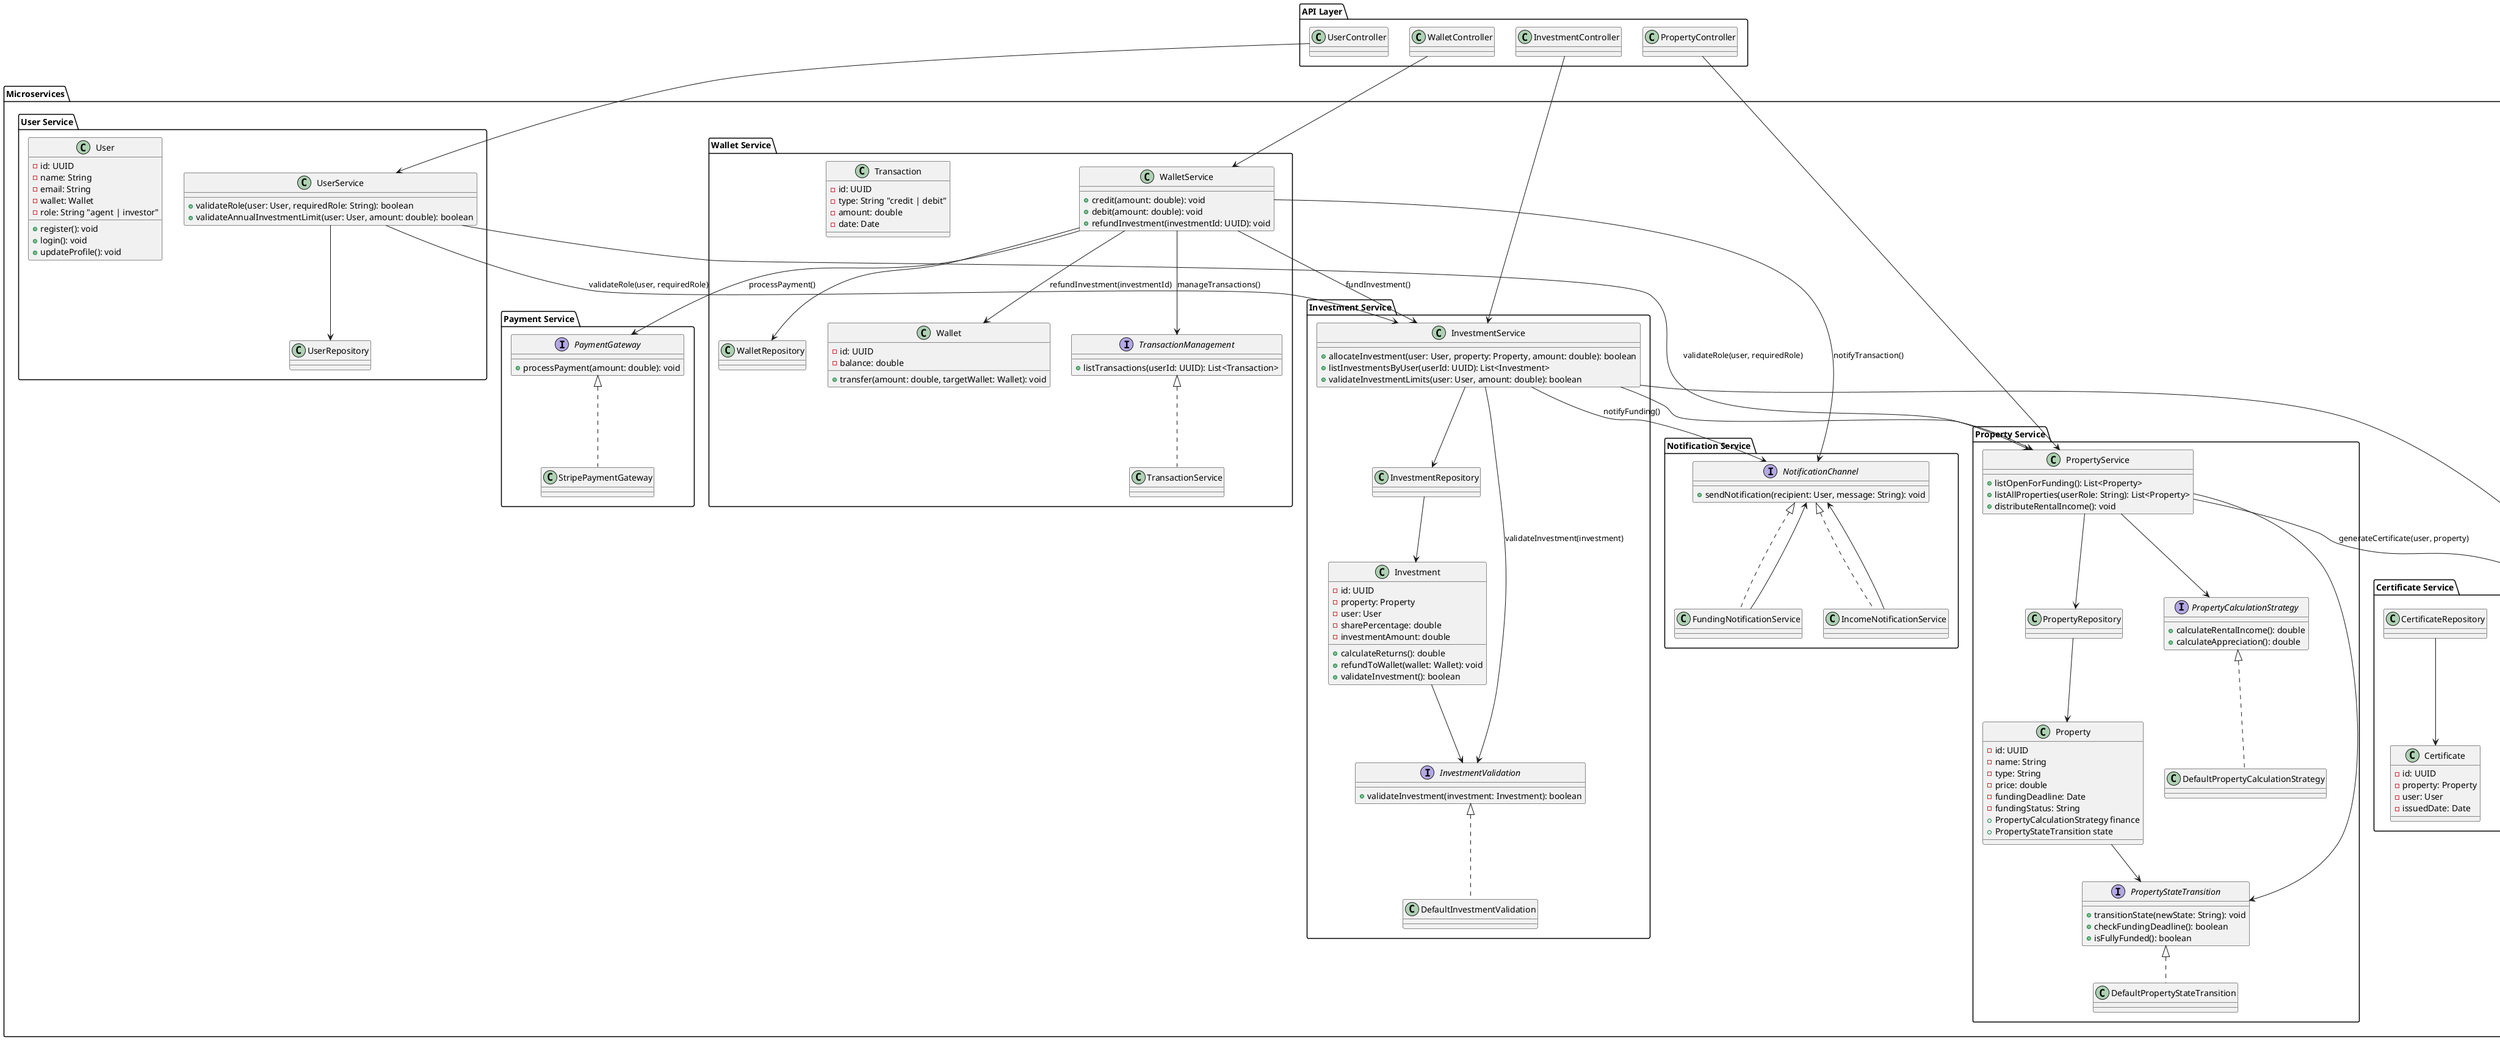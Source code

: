 @startuml archi-diagram-v10

' Layers
package "API Layer" {
    class PropertyController
    class InvestmentController
    class UserController
    class WalletController
}

package "Microservices" {
    package "Property Service" {
        class PropertyService {
            + listOpenForFunding(): List<Property>
            + listAllProperties(userRole: String): List<Property>
            + distributeRentalIncome(): void
        }
        class PropertyRepository
        interface PropertyCalculationStrategy {
            + calculateRentalIncome(): double
            + calculateAppreciation(): double
        }
        class DefaultPropertyCalculationStrategy implements PropertyCalculationStrategy
        interface PropertyStateTransition {
            + transitionState(newState: String): void
            + checkFundingDeadline(): boolean
            + isFullyFunded(): boolean
        }
        class DefaultPropertyStateTransition implements PropertyStateTransition
        class Property {
          - id: UUID
          - name: String
          - type: String
          - price: double
          - fundingDeadline: Date
          - fundingStatus: String
          + PropertyCalculationStrategy finance
          + PropertyStateTransition state
        }
    }

    package "Investment Service" {
        class InvestmentService {
            + allocateInvestment(user: User, property: Property, amount: double): boolean
            + listInvestmentsByUser(userId: UUID): List<Investment>
            + validateInvestmentLimits(user: User, amount: double): boolean
        }
        class InvestmentRepository
        interface InvestmentValidation {
            + validateInvestment(investment: Investment): boolean
        }
        class DefaultInvestmentValidation implements InvestmentValidation
        class Investment {
          - id: UUID
          - property: Property
          - user: User
          - sharePercentage: double
          - investmentAmount: double
          + calculateReturns(): double
          + refundToWallet(wallet: Wallet): void
          + validateInvestment(): boolean
        }
    }

    package "User Service" {
        class UserService {
            + validateRole(user: User, requiredRole: String): boolean
            + validateAnnualInvestmentLimit(user: User, amount: double): boolean
        }
        class UserRepository
        class User {
          - id: UUID
          - name: String
          - email: String
          - wallet: Wallet
          - role: String "agent | investor"
          + register(): void
          + login(): void
          + updateProfile(): void
        }
    }

    package "Wallet Service" {
        interface TransactionManagement {
            + listTransactions(userId: UUID): List<Transaction>
        }
        class TransactionService implements TransactionManagement
        class WalletService {
            + credit(amount: double): void
            + debit(amount: double): void
            + refundInvestment(investmentId: UUID): void
        }
        class WalletRepository
        class Wallet {
          - id: UUID
          - balance: double
          + transfer(amount: double, targetWallet: Wallet): void
        }
        class Transaction {
          - id: UUID
          - type: String "credit | debit"
          - amount: double
          - date: Date
        }
    }

    package "Notification Service" {
        interface NotificationChannel {
            + sendNotification(recipient: User, message: String): void
        }
        class FundingNotificationService implements NotificationChannel
        class IncomeNotificationService implements NotificationChannel
    }

    package "Payment Service" {
        interface PaymentGateway {
            + processPayment(amount: double): void
        }
        class StripePaymentGateway implements PaymentGateway
    }

    package "Certificate Service" {
        interface CertificateGenerator {
            + generateCertificate(user: User, property: Property): void
        }
        class DefaultCertificateGenerator implements CertificateGenerator
        class CertificateRepository
        class Certificate {
          - id: UUID
          - property: Property
          - user: User
          - issuedDate: Date
        }
    }
}

' Relationships
PropertyController --> PropertyService
UserController --> UserService
InvestmentController --> InvestmentService
WalletController --> WalletService

PropertyRepository --> Property
InvestmentRepository --> Investment
CertificateRepository --> Certificate

Property --> PropertyStateTransition
Investment --> InvestmentValidation

PropertyService --> PropertyRepository
PropertyService --> PropertyCalculationStrategy
PropertyService --> PropertyStateTransition
InvestmentService --> InvestmentRepository
InvestmentService --> PropertyService
InvestmentService --> CertificateGenerator : issueCertificate()
InvestmentService --> NotificationChannel : notifyFunding()
UserService --> UserRepository
WalletService --> WalletRepository
WalletService --> TransactionManagement : manageTransactions()

WalletService --> NotificationChannel : notifyTransaction()

FundingNotificationService --> NotificationChannel
IncomeNotificationService --> NotificationChannel

WalletService --> PaymentGateway : processPayment()
WalletService --> InvestmentService : fundInvestment()
InvestmentService --> InvestmentValidation : validateInvestment(investment)
WalletService --> Wallet : refundInvestment(investmentId)
PropertyService --> CertificateGenerator : generateCertificate(user, property)

' Role validation
UserService --> PropertyService : validateRole(user, requiredRole)
UserService --> InvestmentService : validateRole(user, requiredRole)

@enduml
